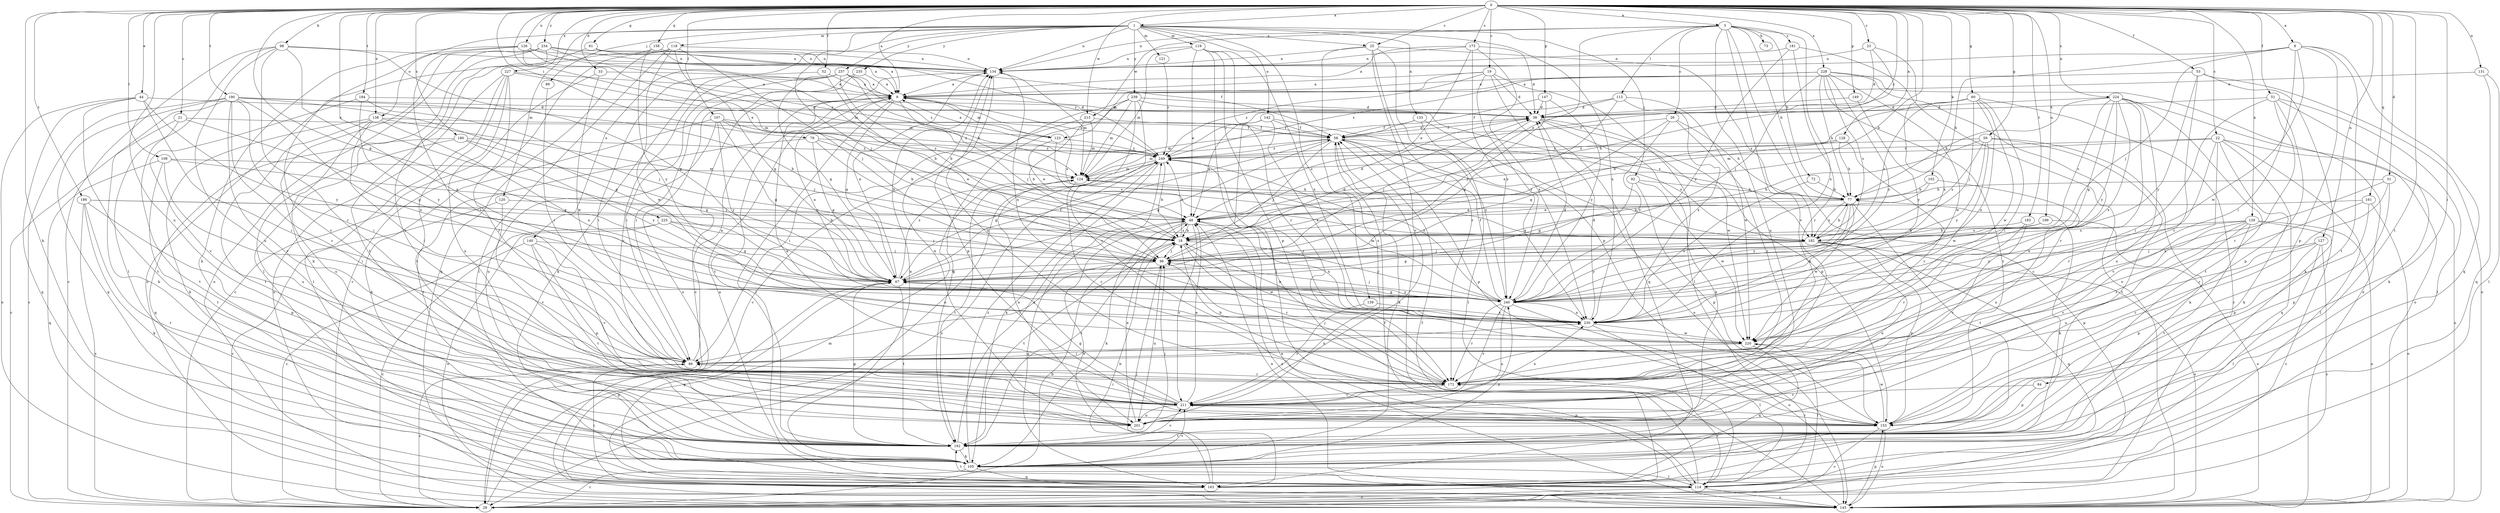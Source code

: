 strict digraph  {
0;
1;
3;
8;
9;
18;
19;
21;
22;
23;
25;
26;
28;
31;
33;
38;
44;
48;
51;
52;
53;
58;
59;
60;
61;
67;
72;
73;
77;
79;
84;
86;
89;
92;
96;
98;
102;
105;
107;
108;
113;
114;
118;
119;
120;
121;
123;
124;
126;
127;
128;
129;
131;
133;
134;
138;
139;
140;
142;
143;
147;
149;
153;
158;
161;
163;
172;
173;
180;
181;
182;
183;
184;
186;
190;
192;
199;
201;
211;
213;
220;
224;
225;
227;
228;
230;
234;
235;
237;
239;
240;
249;
0 -> 1  [label=a];
0 -> 3  [label=a];
0 -> 8  [label=a];
0 -> 9  [label=a];
0 -> 18  [label=b];
0 -> 19  [label=c];
0 -> 21  [label=c];
0 -> 22  [label=c];
0 -> 23  [label=c];
0 -> 25  [label=c];
0 -> 31  [label=d];
0 -> 33  [label=d];
0 -> 44  [label=e];
0 -> 48  [label=e];
0 -> 51  [label=f];
0 -> 52  [label=f];
0 -> 53  [label=f];
0 -> 59  [label=g];
0 -> 60  [label=g];
0 -> 61  [label=g];
0 -> 67  [label=g];
0 -> 79  [label=i];
0 -> 84  [label=i];
0 -> 98  [label=k];
0 -> 102  [label=k];
0 -> 105  [label=k];
0 -> 107  [label=l];
0 -> 108  [label=l];
0 -> 126  [label=n];
0 -> 127  [label=n];
0 -> 128  [label=n];
0 -> 129  [label=n];
0 -> 131  [label=n];
0 -> 138  [label=o];
0 -> 147  [label=p];
0 -> 149  [label=p];
0 -> 158  [label=q];
0 -> 161  [label=q];
0 -> 173  [label=s];
0 -> 180  [label=s];
0 -> 183  [label=t];
0 -> 184  [label=t];
0 -> 186  [label=t];
0 -> 190  [label=t];
0 -> 192  [label=t];
0 -> 199  [label=u];
0 -> 201  [label=u];
0 -> 213  [label=w];
0 -> 224  [label=x];
0 -> 225  [label=x];
0 -> 227  [label=x];
0 -> 228  [label=x];
0 -> 234  [label=y];
0 -> 249  [label=z];
1 -> 25  [label=c];
1 -> 89  [label=j];
1 -> 92  [label=j];
1 -> 96  [label=j];
1 -> 118  [label=m];
1 -> 119  [label=m];
1 -> 120  [label=m];
1 -> 121  [label=m];
1 -> 133  [label=n];
1 -> 134  [label=n];
1 -> 138  [label=o];
1 -> 139  [label=o];
1 -> 140  [label=o];
1 -> 142  [label=o];
1 -> 230  [label=x];
1 -> 235  [label=y];
1 -> 237  [label=y];
1 -> 239  [label=y];
3 -> 26  [label=c];
3 -> 28  [label=c];
3 -> 48  [label=e];
3 -> 72  [label=h];
3 -> 73  [label=h];
3 -> 77  [label=h];
3 -> 113  [label=l];
3 -> 134  [label=n];
3 -> 181  [label=s];
3 -> 201  [label=u];
3 -> 211  [label=v];
3 -> 213  [label=w];
3 -> 230  [label=x];
8 -> 77  [label=h];
8 -> 86  [label=i];
8 -> 96  [label=j];
8 -> 134  [label=n];
8 -> 153  [label=p];
8 -> 163  [label=q];
8 -> 192  [label=t];
8 -> 220  [label=w];
9 -> 38  [label=d];
9 -> 67  [label=g];
9 -> 96  [label=j];
9 -> 114  [label=l];
9 -> 123  [label=m];
9 -> 182  [label=s];
9 -> 192  [label=t];
18 -> 96  [label=j];
18 -> 172  [label=r];
18 -> 192  [label=t];
18 -> 220  [label=w];
18 -> 240  [label=y];
18 -> 249  [label=z];
19 -> 9  [label=a];
19 -> 38  [label=d];
19 -> 114  [label=l];
19 -> 123  [label=m];
19 -> 163  [label=q];
19 -> 240  [label=y];
19 -> 249  [label=z];
21 -> 28  [label=c];
21 -> 67  [label=g];
21 -> 123  [label=m];
21 -> 192  [label=t];
22 -> 105  [label=k];
22 -> 114  [label=l];
22 -> 124  [label=m];
22 -> 143  [label=o];
22 -> 163  [label=q];
22 -> 172  [label=r];
22 -> 211  [label=v];
22 -> 249  [label=z];
23 -> 18  [label=b];
23 -> 38  [label=d];
23 -> 134  [label=n];
23 -> 230  [label=x];
25 -> 134  [label=n];
25 -> 153  [label=p];
25 -> 172  [label=r];
25 -> 182  [label=s];
25 -> 201  [label=u];
25 -> 211  [label=v];
26 -> 58  [label=f];
26 -> 67  [label=g];
26 -> 77  [label=h];
26 -> 172  [label=r];
26 -> 240  [label=y];
28 -> 18  [label=b];
28 -> 58  [label=f];
28 -> 124  [label=m];
31 -> 77  [label=h];
31 -> 153  [label=p];
31 -> 172  [label=r];
31 -> 230  [label=x];
33 -> 9  [label=a];
33 -> 28  [label=c];
33 -> 220  [label=w];
38 -> 58  [label=f];
38 -> 96  [label=j];
38 -> 105  [label=k];
38 -> 153  [label=p];
38 -> 220  [label=w];
44 -> 38  [label=d];
44 -> 86  [label=i];
44 -> 143  [label=o];
44 -> 163  [label=q];
44 -> 192  [label=t];
44 -> 240  [label=y];
48 -> 18  [label=b];
48 -> 38  [label=d];
48 -> 105  [label=k];
48 -> 143  [label=o];
48 -> 163  [label=q];
48 -> 192  [label=t];
48 -> 211  [label=v];
48 -> 230  [label=x];
51 -> 38  [label=d];
51 -> 86  [label=i];
51 -> 105  [label=k];
51 -> 114  [label=l];
51 -> 153  [label=p];
51 -> 172  [label=r];
52 -> 9  [label=a];
52 -> 18  [label=b];
52 -> 86  [label=i];
53 -> 9  [label=a];
53 -> 105  [label=k];
53 -> 143  [label=o];
53 -> 172  [label=r];
53 -> 240  [label=y];
58 -> 38  [label=d];
58 -> 67  [label=g];
58 -> 96  [label=j];
58 -> 105  [label=k];
58 -> 124  [label=m];
58 -> 153  [label=p];
58 -> 182  [label=s];
58 -> 230  [label=x];
58 -> 249  [label=z];
59 -> 18  [label=b];
59 -> 105  [label=k];
59 -> 182  [label=s];
59 -> 192  [label=t];
59 -> 220  [label=w];
59 -> 240  [label=y];
59 -> 249  [label=z];
60 -> 18  [label=b];
60 -> 28  [label=c];
60 -> 38  [label=d];
60 -> 86  [label=i];
60 -> 96  [label=j];
60 -> 182  [label=s];
60 -> 220  [label=w];
60 -> 230  [label=x];
61 -> 58  [label=f];
61 -> 134  [label=n];
61 -> 211  [label=v];
67 -> 58  [label=f];
67 -> 134  [label=n];
67 -> 192  [label=t];
67 -> 240  [label=y];
67 -> 249  [label=z];
72 -> 77  [label=h];
72 -> 230  [label=x];
77 -> 48  [label=e];
77 -> 182  [label=s];
77 -> 192  [label=t];
77 -> 220  [label=w];
77 -> 230  [label=x];
77 -> 240  [label=y];
79 -> 18  [label=b];
79 -> 48  [label=e];
79 -> 67  [label=g];
79 -> 192  [label=t];
79 -> 249  [label=z];
84 -> 153  [label=p];
84 -> 211  [label=v];
86 -> 9  [label=a];
86 -> 28  [label=c];
86 -> 172  [label=r];
86 -> 230  [label=x];
89 -> 86  [label=i];
92 -> 67  [label=g];
92 -> 77  [label=h];
92 -> 153  [label=p];
92 -> 220  [label=w];
96 -> 38  [label=d];
96 -> 67  [label=g];
96 -> 86  [label=i];
96 -> 201  [label=u];
98 -> 28  [label=c];
98 -> 67  [label=g];
98 -> 114  [label=l];
98 -> 134  [label=n];
98 -> 172  [label=r];
98 -> 201  [label=u];
98 -> 230  [label=x];
102 -> 18  [label=b];
102 -> 77  [label=h];
102 -> 201  [label=u];
105 -> 28  [label=c];
105 -> 77  [label=h];
105 -> 114  [label=l];
105 -> 134  [label=n];
105 -> 163  [label=q];
105 -> 211  [label=v];
105 -> 240  [label=y];
105 -> 249  [label=z];
107 -> 18  [label=b];
107 -> 58  [label=f];
107 -> 67  [label=g];
107 -> 105  [label=k];
107 -> 201  [label=u];
107 -> 240  [label=y];
107 -> 249  [label=z];
108 -> 86  [label=i];
108 -> 96  [label=j];
108 -> 124  [label=m];
108 -> 163  [label=q];
108 -> 192  [label=t];
113 -> 38  [label=d];
113 -> 67  [label=g];
113 -> 220  [label=w];
113 -> 230  [label=x];
113 -> 249  [label=z];
114 -> 9  [label=a];
114 -> 28  [label=c];
114 -> 48  [label=e];
114 -> 58  [label=f];
114 -> 143  [label=o];
114 -> 172  [label=r];
114 -> 192  [label=t];
118 -> 28  [label=c];
118 -> 67  [label=g];
118 -> 96  [label=j];
118 -> 114  [label=l];
118 -> 134  [label=n];
118 -> 163  [label=q];
118 -> 220  [label=w];
119 -> 48  [label=e];
119 -> 114  [label=l];
119 -> 124  [label=m];
119 -> 134  [label=n];
119 -> 153  [label=p];
119 -> 172  [label=r];
119 -> 230  [label=x];
120 -> 28  [label=c];
120 -> 48  [label=e];
120 -> 211  [label=v];
121 -> 249  [label=z];
123 -> 9  [label=a];
123 -> 48  [label=e];
123 -> 182  [label=s];
123 -> 249  [label=z];
124 -> 77  [label=h];
124 -> 172  [label=r];
124 -> 192  [label=t];
124 -> 201  [label=u];
126 -> 9  [label=a];
126 -> 86  [label=i];
126 -> 105  [label=k];
126 -> 124  [label=m];
126 -> 134  [label=n];
126 -> 143  [label=o];
126 -> 249  [label=z];
127 -> 28  [label=c];
127 -> 96  [label=j];
127 -> 114  [label=l];
127 -> 153  [label=p];
127 -> 172  [label=r];
128 -> 48  [label=e];
128 -> 77  [label=h];
128 -> 172  [label=r];
128 -> 249  [label=z];
129 -> 28  [label=c];
129 -> 143  [label=o];
129 -> 153  [label=p];
129 -> 182  [label=s];
129 -> 192  [label=t];
129 -> 201  [label=u];
129 -> 211  [label=v];
129 -> 240  [label=y];
131 -> 9  [label=a];
131 -> 114  [label=l];
131 -> 163  [label=q];
133 -> 58  [label=f];
133 -> 114  [label=l];
133 -> 124  [label=m];
133 -> 143  [label=o];
134 -> 9  [label=a];
134 -> 28  [label=c];
134 -> 124  [label=m];
134 -> 153  [label=p];
138 -> 58  [label=f];
138 -> 86  [label=i];
138 -> 96  [label=j];
138 -> 105  [label=k];
138 -> 192  [label=t];
138 -> 201  [label=u];
138 -> 230  [label=x];
139 -> 211  [label=v];
139 -> 230  [label=x];
140 -> 28  [label=c];
140 -> 96  [label=j];
140 -> 153  [label=p];
140 -> 192  [label=t];
140 -> 211  [label=v];
142 -> 48  [label=e];
142 -> 58  [label=f];
142 -> 172  [label=r];
142 -> 230  [label=x];
142 -> 240  [label=y];
143 -> 48  [label=e];
143 -> 58  [label=f];
143 -> 67  [label=g];
143 -> 153  [label=p];
147 -> 38  [label=d];
147 -> 58  [label=f];
147 -> 96  [label=j];
147 -> 240  [label=y];
149 -> 38  [label=d];
149 -> 240  [label=y];
153 -> 28  [label=c];
153 -> 143  [label=o];
153 -> 192  [label=t];
153 -> 211  [label=v];
153 -> 220  [label=w];
158 -> 9  [label=a];
158 -> 134  [label=n];
158 -> 192  [label=t];
158 -> 240  [label=y];
161 -> 48  [label=e];
161 -> 143  [label=o];
161 -> 153  [label=p];
161 -> 172  [label=r];
163 -> 18  [label=b];
163 -> 48  [label=e];
163 -> 67  [label=g];
163 -> 86  [label=i];
163 -> 96  [label=j];
172 -> 18  [label=b];
172 -> 96  [label=j];
172 -> 134  [label=n];
172 -> 211  [label=v];
173 -> 9  [label=a];
173 -> 38  [label=d];
173 -> 48  [label=e];
173 -> 134  [label=n];
173 -> 230  [label=x];
173 -> 240  [label=y];
180 -> 67  [label=g];
180 -> 163  [label=q];
180 -> 201  [label=u];
180 -> 240  [label=y];
180 -> 249  [label=z];
181 -> 134  [label=n];
181 -> 143  [label=o];
181 -> 172  [label=r];
181 -> 240  [label=y];
182 -> 67  [label=g];
182 -> 77  [label=h];
182 -> 96  [label=j];
182 -> 143  [label=o];
182 -> 153  [label=p];
182 -> 163  [label=q];
182 -> 201  [label=u];
182 -> 240  [label=y];
183 -> 18  [label=b];
183 -> 172  [label=r];
183 -> 211  [label=v];
184 -> 38  [label=d];
184 -> 96  [label=j];
184 -> 211  [label=v];
184 -> 240  [label=y];
186 -> 18  [label=b];
186 -> 28  [label=c];
186 -> 48  [label=e];
186 -> 105  [label=k];
186 -> 153  [label=p];
186 -> 192  [label=t];
190 -> 18  [label=b];
190 -> 28  [label=c];
190 -> 38  [label=d];
190 -> 67  [label=g];
190 -> 86  [label=i];
190 -> 105  [label=k];
190 -> 163  [label=q];
190 -> 172  [label=r];
190 -> 211  [label=v];
190 -> 230  [label=x];
192 -> 67  [label=g];
192 -> 96  [label=j];
192 -> 105  [label=k];
192 -> 211  [label=v];
192 -> 249  [label=z];
199 -> 18  [label=b];
199 -> 143  [label=o];
199 -> 182  [label=s];
201 -> 48  [label=e];
201 -> 134  [label=n];
211 -> 9  [label=a];
211 -> 48  [label=e];
211 -> 67  [label=g];
211 -> 86  [label=i];
211 -> 153  [label=p];
211 -> 201  [label=u];
211 -> 230  [label=x];
213 -> 18  [label=b];
213 -> 58  [label=f];
213 -> 86  [label=i];
213 -> 124  [label=m];
220 -> 86  [label=i];
220 -> 114  [label=l];
220 -> 163  [label=q];
220 -> 249  [label=z];
224 -> 38  [label=d];
224 -> 67  [label=g];
224 -> 77  [label=h];
224 -> 143  [label=o];
224 -> 172  [label=r];
224 -> 182  [label=s];
224 -> 192  [label=t];
224 -> 201  [label=u];
224 -> 230  [label=x];
224 -> 240  [label=y];
225 -> 28  [label=c];
225 -> 67  [label=g];
225 -> 96  [label=j];
225 -> 143  [label=o];
225 -> 182  [label=s];
227 -> 9  [label=a];
227 -> 114  [label=l];
227 -> 124  [label=m];
227 -> 143  [label=o];
227 -> 172  [label=r];
227 -> 192  [label=t];
227 -> 201  [label=u];
228 -> 9  [label=a];
228 -> 77  [label=h];
228 -> 96  [label=j];
228 -> 143  [label=o];
228 -> 182  [label=s];
228 -> 192  [label=t];
228 -> 201  [label=u];
228 -> 220  [label=w];
228 -> 240  [label=y];
228 -> 249  [label=z];
230 -> 18  [label=b];
230 -> 38  [label=d];
230 -> 114  [label=l];
230 -> 134  [label=n];
230 -> 220  [label=w];
234 -> 105  [label=k];
234 -> 114  [label=l];
234 -> 134  [label=n];
234 -> 143  [label=o];
234 -> 182  [label=s];
234 -> 211  [label=v];
234 -> 249  [label=z];
235 -> 9  [label=a];
235 -> 86  [label=i];
235 -> 143  [label=o];
237 -> 9  [label=a];
237 -> 18  [label=b];
237 -> 67  [label=g];
237 -> 77  [label=h];
237 -> 86  [label=i];
237 -> 105  [label=k];
237 -> 211  [label=v];
237 -> 249  [label=z];
239 -> 28  [label=c];
239 -> 38  [label=d];
239 -> 124  [label=m];
239 -> 143  [label=o];
239 -> 172  [label=r];
239 -> 182  [label=s];
239 -> 192  [label=t];
240 -> 9  [label=a];
240 -> 38  [label=d];
240 -> 58  [label=f];
240 -> 67  [label=g];
240 -> 96  [label=j];
240 -> 124  [label=m];
240 -> 143  [label=o];
240 -> 172  [label=r];
240 -> 201  [label=u];
240 -> 211  [label=v];
240 -> 230  [label=x];
240 -> 249  [label=z];
249 -> 9  [label=a];
249 -> 18  [label=b];
249 -> 28  [label=c];
249 -> 67  [label=g];
249 -> 105  [label=k];
249 -> 124  [label=m];
}
